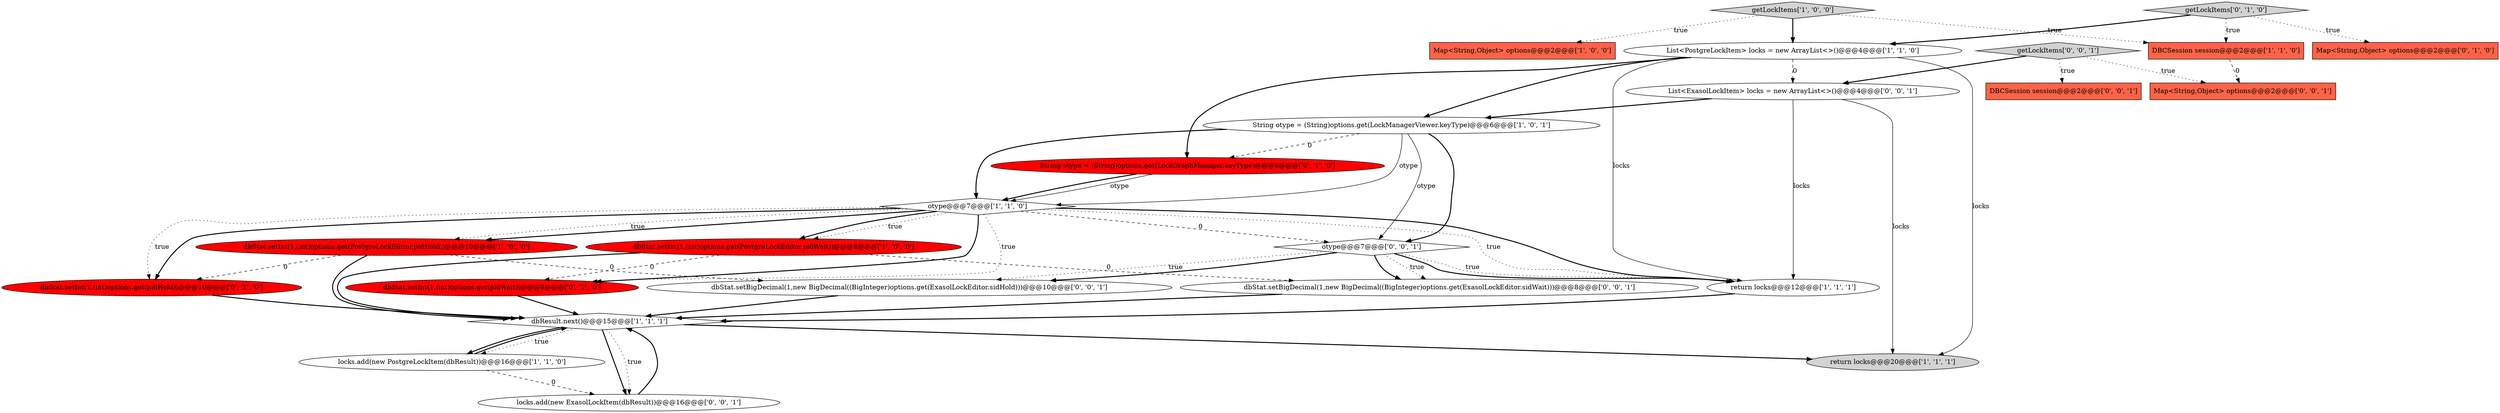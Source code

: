 digraph {
3 [style = filled, label = "Map<String,Object> options@@@2@@@['1', '0', '0']", fillcolor = tomato, shape = box image = "AAA0AAABBB1BBB"];
4 [style = filled, label = "dbStat.setInt(1,(int)options.get(PostgreLockEditor.pidHold))@@@10@@@['1', '0', '0']", fillcolor = red, shape = ellipse image = "AAA1AAABBB1BBB"];
9 [style = filled, label = "DBCSession session@@@2@@@['1', '1', '0']", fillcolor = tomato, shape = box image = "AAA0AAABBB1BBB"];
23 [style = filled, label = "dbStat.setBigDecimal(1,new BigDecimal((BigInteger)options.get(ExasolLockEditor.sidWait)))@@@8@@@['0', '0', '1']", fillcolor = white, shape = ellipse image = "AAA0AAABBB3BBB"];
8 [style = filled, label = "dbStat.setInt(1,(int)options.get(PostgreLockEditor.pidWait))@@@8@@@['1', '0', '0']", fillcolor = red, shape = ellipse image = "AAA1AAABBB1BBB"];
22 [style = filled, label = "Map<String,Object> options@@@2@@@['0', '0', '1']", fillcolor = tomato, shape = box image = "AAA0AAABBB3BBB"];
5 [style = filled, label = "String otype = (String)options.get(LockManagerViewer.keyType)@@@6@@@['1', '0', '1']", fillcolor = white, shape = ellipse image = "AAA0AAABBB1BBB"];
24 [style = filled, label = "dbStat.setBigDecimal(1,new BigDecimal((BigInteger)options.get(ExasolLockEditor.sidHold)))@@@10@@@['0', '0', '1']", fillcolor = white, shape = ellipse image = "AAA0AAABBB3BBB"];
20 [style = filled, label = "otype@@@7@@@['0', '0', '1']", fillcolor = white, shape = diamond image = "AAA0AAABBB3BBB"];
16 [style = filled, label = "getLockItems['0', '1', '0']", fillcolor = lightgray, shape = diamond image = "AAA0AAABBB2BBB"];
2 [style = filled, label = "getLockItems['1', '0', '0']", fillcolor = lightgray, shape = diamond image = "AAA0AAABBB1BBB"];
6 [style = filled, label = "List<PostgreLockItem> locks = new ArrayList<>()@@@4@@@['1', '1', '0']", fillcolor = white, shape = ellipse image = "AAA0AAABBB1BBB"];
17 [style = filled, label = "getLockItems['0', '0', '1']", fillcolor = lightgray, shape = diamond image = "AAA0AAABBB3BBB"];
19 [style = filled, label = "DBCSession session@@@2@@@['0', '0', '1']", fillcolor = tomato, shape = box image = "AAA0AAABBB3BBB"];
15 [style = filled, label = "dbStat.setInt(1,(int)options.get(pidWait))@@@8@@@['0', '1', '0']", fillcolor = red, shape = ellipse image = "AAA1AAABBB2BBB"];
18 [style = filled, label = "List<ExasolLockItem> locks = new ArrayList<>()@@@4@@@['0', '0', '1']", fillcolor = white, shape = ellipse image = "AAA0AAABBB3BBB"];
13 [style = filled, label = "String otype = (String)options.get(LockGraphManager.keyType)@@@6@@@['0', '1', '0']", fillcolor = red, shape = ellipse image = "AAA1AAABBB2BBB"];
21 [style = filled, label = "locks.add(new ExasolLockItem(dbResult))@@@16@@@['0', '0', '1']", fillcolor = white, shape = ellipse image = "AAA0AAABBB3BBB"];
14 [style = filled, label = "dbStat.setInt(1,(int)options.get(pidHold))@@@10@@@['0', '1', '0']", fillcolor = red, shape = ellipse image = "AAA1AAABBB2BBB"];
0 [style = filled, label = "return locks@@@12@@@['1', '1', '1']", fillcolor = white, shape = ellipse image = "AAA0AAABBB1BBB"];
1 [style = filled, label = "return locks@@@20@@@['1', '1', '1']", fillcolor = lightgray, shape = ellipse image = "AAA0AAABBB1BBB"];
11 [style = filled, label = "dbResult.next()@@@15@@@['1', '1', '1']", fillcolor = white, shape = diamond image = "AAA0AAABBB1BBB"];
7 [style = filled, label = "otype@@@7@@@['1', '1', '0']", fillcolor = white, shape = diamond image = "AAA0AAABBB1BBB"];
10 [style = filled, label = "locks.add(new PostgreLockItem(dbResult))@@@16@@@['1', '1', '0']", fillcolor = white, shape = ellipse image = "AAA0AAABBB1BBB"];
12 [style = filled, label = "Map<String,Object> options@@@2@@@['0', '1', '0']", fillcolor = tomato, shape = box image = "AAA0AAABBB2BBB"];
2->3 [style = dotted, label="true"];
5->13 [style = dashed, label="0"];
6->0 [style = solid, label="locks"];
5->7 [style = solid, label="otype"];
16->9 [style = dotted, label="true"];
16->12 [style = dotted, label="true"];
10->21 [style = dashed, label="0"];
18->0 [style = solid, label="locks"];
5->20 [style = bold, label=""];
6->1 [style = solid, label="locks"];
11->1 [style = bold, label=""];
20->24 [style = dotted, label="true"];
2->6 [style = bold, label=""];
11->10 [style = dotted, label="true"];
16->6 [style = bold, label=""];
20->0 [style = dotted, label="true"];
11->21 [style = bold, label=""];
20->0 [style = bold, label=""];
8->15 [style = dashed, label="0"];
7->20 [style = dashed, label="0"];
0->11 [style = bold, label=""];
9->22 [style = dashed, label="0"];
7->0 [style = bold, label=""];
7->4 [style = bold, label=""];
7->0 [style = dotted, label="true"];
7->8 [style = bold, label=""];
7->15 [style = dotted, label="true"];
6->18 [style = dashed, label="0"];
7->14 [style = bold, label=""];
6->5 [style = bold, label=""];
2->9 [style = dotted, label="true"];
15->11 [style = bold, label=""];
20->23 [style = bold, label=""];
5->20 [style = solid, label="otype"];
21->11 [style = bold, label=""];
11->10 [style = bold, label=""];
13->7 [style = bold, label=""];
24->11 [style = bold, label=""];
18->5 [style = bold, label=""];
6->13 [style = bold, label=""];
18->1 [style = solid, label="locks"];
7->4 [style = dotted, label="true"];
20->23 [style = dotted, label="true"];
17->19 [style = dotted, label="true"];
5->7 [style = bold, label=""];
7->15 [style = bold, label=""];
17->22 [style = dotted, label="true"];
4->14 [style = dashed, label="0"];
11->21 [style = dotted, label="true"];
4->24 [style = dashed, label="0"];
23->11 [style = bold, label=""];
4->11 [style = bold, label=""];
20->24 [style = bold, label=""];
7->8 [style = dotted, label="true"];
8->11 [style = bold, label=""];
14->11 [style = bold, label=""];
13->7 [style = solid, label="otype"];
17->18 [style = bold, label=""];
8->23 [style = dashed, label="0"];
10->11 [style = bold, label=""];
7->14 [style = dotted, label="true"];
}
